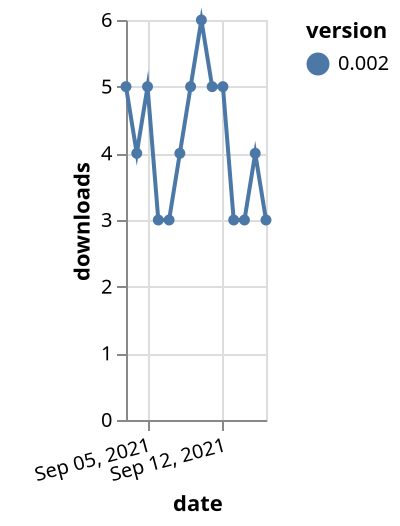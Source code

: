 {"$schema": "https://vega.github.io/schema/vega-lite/v5.json", "description": "A simple bar chart with embedded data.", "data": {"values": [{"date": "2021-09-03", "total": 15453, "delta": 5, "version": "0.002"}, {"date": "2021-09-04", "total": 15457, "delta": 4, "version": "0.002"}, {"date": "2021-09-05", "total": 15462, "delta": 5, "version": "0.002"}, {"date": "2021-09-06", "total": 15465, "delta": 3, "version": "0.002"}, {"date": "2021-09-07", "total": 15468, "delta": 3, "version": "0.002"}, {"date": "2021-09-08", "total": 15472, "delta": 4, "version": "0.002"}, {"date": "2021-09-09", "total": 15477, "delta": 5, "version": "0.002"}, {"date": "2021-09-10", "total": 15483, "delta": 6, "version": "0.002"}, {"date": "2021-09-11", "total": 15488, "delta": 5, "version": "0.002"}, {"date": "2021-09-12", "total": 15493, "delta": 5, "version": "0.002"}, {"date": "2021-09-13", "total": 15496, "delta": 3, "version": "0.002"}, {"date": "2021-09-14", "total": 15499, "delta": 3, "version": "0.002"}, {"date": "2021-09-15", "total": 15503, "delta": 4, "version": "0.002"}, {"date": "2021-09-16", "total": 15506, "delta": 3, "version": "0.002"}]}, "width": "container", "mark": {"type": "line", "point": {"filled": true}}, "encoding": {"x": {"field": "date", "type": "temporal", "timeUnit": "yearmonthdate", "title": "date", "axis": {"labelAngle": -15}}, "y": {"field": "delta", "type": "quantitative", "title": "downloads"}, "color": {"field": "version", "type": "nominal"}, "tooltip": {"field": "delta"}}}